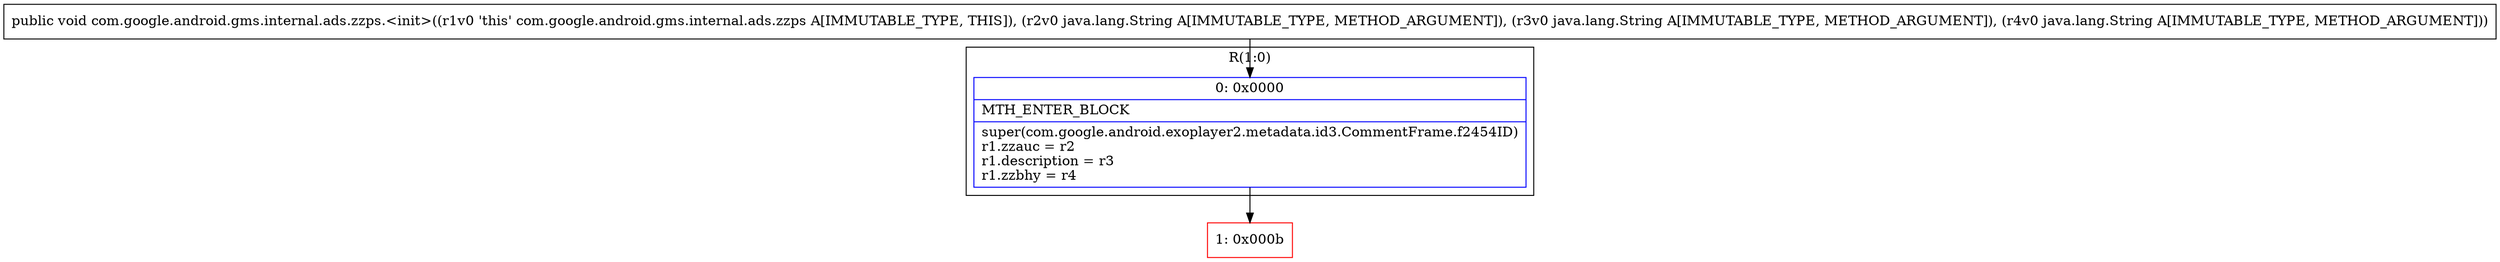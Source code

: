 digraph "CFG forcom.google.android.gms.internal.ads.zzps.\<init\>(Ljava\/lang\/String;Ljava\/lang\/String;Ljava\/lang\/String;)V" {
subgraph cluster_Region_850825841 {
label = "R(1:0)";
node [shape=record,color=blue];
Node_0 [shape=record,label="{0\:\ 0x0000|MTH_ENTER_BLOCK\l|super(com.google.android.exoplayer2.metadata.id3.CommentFrame.f2454ID)\lr1.zzauc = r2\lr1.description = r3\lr1.zzbhy = r4\l}"];
}
Node_1 [shape=record,color=red,label="{1\:\ 0x000b}"];
MethodNode[shape=record,label="{public void com.google.android.gms.internal.ads.zzps.\<init\>((r1v0 'this' com.google.android.gms.internal.ads.zzps A[IMMUTABLE_TYPE, THIS]), (r2v0 java.lang.String A[IMMUTABLE_TYPE, METHOD_ARGUMENT]), (r3v0 java.lang.String A[IMMUTABLE_TYPE, METHOD_ARGUMENT]), (r4v0 java.lang.String A[IMMUTABLE_TYPE, METHOD_ARGUMENT])) }"];
MethodNode -> Node_0;
Node_0 -> Node_1;
}

